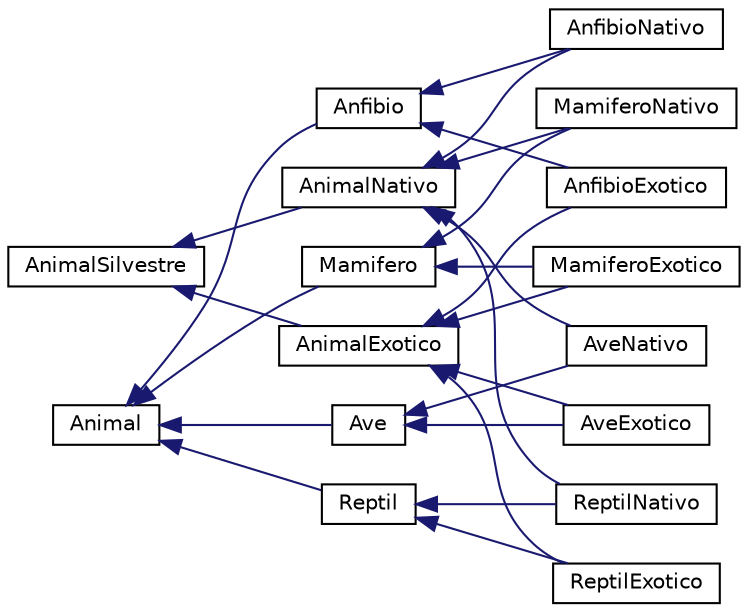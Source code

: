 digraph "Graphical Class Hierarchy"
{
  edge [fontname="Helvetica",fontsize="10",labelfontname="Helvetica",labelfontsize="10"];
  node [fontname="Helvetica",fontsize="10",shape=record];
  rankdir="LR";
  Node15 [label="Animal",height=0.2,width=0.4,color="black", fillcolor="white", style="filled",URL="$classAnimal.html"];
  Node15 -> Node16 [dir="back",color="midnightblue",fontsize="10",style="solid",fontname="Helvetica"];
  Node16 [label="Anfibio",height=0.2,width=0.4,color="black", fillcolor="white", style="filled",URL="$classAnfibio.html"];
  Node16 -> Node2 [dir="back",color="midnightblue",fontsize="10",style="solid",fontname="Helvetica"];
  Node2 [label="AnfibioExotico",height=0.2,width=0.4,color="black", fillcolor="white", style="filled",URL="$classAnfibioExotico.html"];
  Node16 -> Node7 [dir="back",color="midnightblue",fontsize="10",style="solid",fontname="Helvetica"];
  Node7 [label="AnfibioNativo",height=0.2,width=0.4,color="black", fillcolor="white", style="filled",URL="$classAnfibioNativo.html"];
  Node15 -> Node17 [dir="back",color="midnightblue",fontsize="10",style="solid",fontname="Helvetica"];
  Node17 [label="Ave",height=0.2,width=0.4,color="black", fillcolor="white", style="filled",URL="$classAve.html"];
  Node17 -> Node3 [dir="back",color="midnightblue",fontsize="10",style="solid",fontname="Helvetica"];
  Node3 [label="AveExotico",height=0.2,width=0.4,color="black", fillcolor="white", style="filled",URL="$classAveExotico.html"];
  Node17 -> Node8 [dir="back",color="midnightblue",fontsize="10",style="solid",fontname="Helvetica"];
  Node8 [label="AveNativo",height=0.2,width=0.4,color="black", fillcolor="white", style="filled",URL="$classAveNativo.html"];
  Node15 -> Node18 [dir="back",color="midnightblue",fontsize="10",style="solid",fontname="Helvetica"];
  Node18 [label="Mamifero",height=0.2,width=0.4,color="black", fillcolor="white", style="filled",URL="$classMamifero.html"];
  Node18 -> Node4 [dir="back",color="midnightblue",fontsize="10",style="solid",fontname="Helvetica"];
  Node4 [label="MamiferoExotico",height=0.2,width=0.4,color="black", fillcolor="white", style="filled",URL="$classMamiferoExotico.html"];
  Node18 -> Node9 [dir="back",color="midnightblue",fontsize="10",style="solid",fontname="Helvetica"];
  Node9 [label="MamiferoNativo",height=0.2,width=0.4,color="black", fillcolor="white", style="filled",URL="$classMamiferoNativo.html"];
  Node15 -> Node19 [dir="back",color="midnightblue",fontsize="10",style="solid",fontname="Helvetica"];
  Node19 [label="Reptil",height=0.2,width=0.4,color="black", fillcolor="white", style="filled",URL="$classReptil.html"];
  Node19 -> Node5 [dir="back",color="midnightblue",fontsize="10",style="solid",fontname="Helvetica"];
  Node5 [label="ReptilExotico",height=0.2,width=0.4,color="black", fillcolor="white", style="filled",URL="$classReptilExotico.html"];
  Node19 -> Node10 [dir="back",color="midnightblue",fontsize="10",style="solid",fontname="Helvetica"];
  Node10 [label="ReptilNativo",height=0.2,width=0.4,color="black", fillcolor="white", style="filled",URL="$classReptilNativo.html"];
  Node0 [label="AnimalSilvestre",height=0.2,width=0.4,color="black", fillcolor="white", style="filled",URL="$classAnimalSilvestre.html"];
  Node0 -> Node1 [dir="back",color="midnightblue",fontsize="10",style="solid",fontname="Helvetica"];
  Node1 [label="AnimalExotico",height=0.2,width=0.4,color="black", fillcolor="white", style="filled",URL="$classAnimalExotico.html"];
  Node1 -> Node2 [dir="back",color="midnightblue",fontsize="10",style="solid",fontname="Helvetica"];
  Node1 -> Node3 [dir="back",color="midnightblue",fontsize="10",style="solid",fontname="Helvetica"];
  Node1 -> Node4 [dir="back",color="midnightblue",fontsize="10",style="solid",fontname="Helvetica"];
  Node1 -> Node5 [dir="back",color="midnightblue",fontsize="10",style="solid",fontname="Helvetica"];
  Node0 -> Node6 [dir="back",color="midnightblue",fontsize="10",style="solid",fontname="Helvetica"];
  Node6 [label="AnimalNativo",height=0.2,width=0.4,color="black", fillcolor="white", style="filled",URL="$classAnimalNativo.html"];
  Node6 -> Node7 [dir="back",color="midnightblue",fontsize="10",style="solid",fontname="Helvetica"];
  Node6 -> Node8 [dir="back",color="midnightblue",fontsize="10",style="solid",fontname="Helvetica"];
  Node6 -> Node9 [dir="back",color="midnightblue",fontsize="10",style="solid",fontname="Helvetica"];
  Node6 -> Node10 [dir="back",color="midnightblue",fontsize="10",style="solid",fontname="Helvetica"];
}
